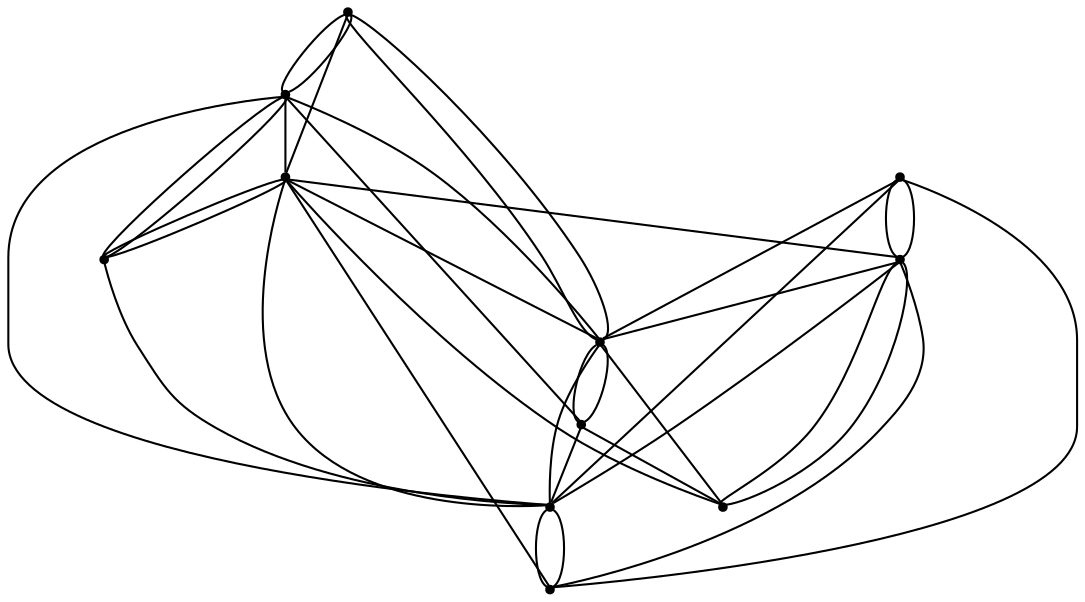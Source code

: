 graph {
  node [shape=point,comment="{\"directed\":false,\"doi\":\"10.1007/978-3-540-77537-9_31\",\"figure\":\"1 (1)\"}"]

  v0 [pos="976.2884930011837,1820.370059446855"]
  v1 [pos="945.8283564722815,1820.370059446855"]
  v2 [pos="884.9705955682798,1820.370059446855"]
  v3 [pos="854.5730030059815,1820.370059446855"]
  v4 [pos="824.1128346642781,1820.370059446855"]
  v5 [pos="702.397312856275,1820.370059446855"]
  v6 [pos="671.9371922337731,1820.370059446855"]
  v7 [pos="641.5395519522733,1820.370059446855"]
  v8 [pos="611.1419752963753,1820.370059446855"]
  v9 [pos="580.6818069546721,1820.370059446855"]
  v10 [pos="550.2216704257698,1820.370059446855"]

  v0 -- v1 [id="-1",pos="976.2884930011837,1820.370059446855 976.2510016153025,1828.7731727600099 969.4375904171965,1835.5839930447667 961.039647230991,1835.5839930447667 952.6417676703874,1835.5839930447667 945.8241571825604,1828.7731727600099 945.8283564722815,1820.370059446855"]
  v9 -- v8 [id="-3",pos="580.6818069546721,1820.370059446855 611.1419752963753,1820.370059446855 611.1419752963753,1820.370059446855 611.1419752963753,1820.370059446855"]
  v8 -- v7 [id="-4",pos="611.1419752963753,1820.370059446855 641.5395519522733,1820.370059446855 641.5395519522733,1820.370059446855 641.5395519522733,1820.370059446855"]
  v7 -- v6 [id="-5",pos="641.5395519522733,1820.370059446855 671.9371922337731,1820.370059446855 671.9371922337731,1820.370059446855 671.9371922337731,1820.370059446855"]
  v6 -- v5 [id="-6",pos="671.9371922337731,1820.370059446855 702.397312856275,1820.370059446855 702.397312856275,1820.370059446855 702.397312856275,1820.370059446855"]
  v5 -- v4 [id="-7",pos="702.397312856275,1820.370059446855 824.1128346642781,1820.370059446855 824.1128346642781,1820.370059446855 824.1128346642781,1820.370059446855"]
  v4 -- v3 [id="-8",pos="824.1128346642781,1820.370059446855 854.5730030059815,1820.370059446855 854.5730030059815,1820.370059446855 854.5730030059815,1820.370059446855"]
  v3 -- v2 [id="-9",pos="854.5730030059815,1820.370059446855 884.9705955682798,1820.370059446855 884.9705955682798,1820.370059446855 884.9705955682798,1820.370059446855"]
  v2 -- v1 [id="-10",pos="884.9705955682798,1820.370059446855 945.8283564722815,1820.370059446855 945.8283564722815,1820.370059446855 945.8283564722815,1820.370059446855"]
  v1 -- v0 [id="-11",pos="945.8283564722815,1820.370059446855 976.2884930011837,1820.370059446855 976.2884930011837,1820.370059446855 976.2884930011837,1820.370059446855"]
  v10 -- v3 [id="-13",pos="550.2216704257698,1820.370059446855 550.2633451949719,1736.431180156361 618.4223984119503,1668.29817276001 702.4056478101153,1668.29817276001 786.384761544161,1668.29817276001 854.5438147611396,1736.431180156361 854.5730030059815,1820.370059446855"]
  v10 -- v1 [id="-14",pos="550.2216704257698,1820.370059446855 550.2633451949719,1711.2428604819559 638.8709033345067,1622.6731945384633 748.043783001567,1622.6731945384633 857.2207983327465,1622.6731945384633 945.8241571825604,1711.2428604819559 945.8283564722815,1820.370059446855"]
  v10 -- v0 [id="-15",pos="550.2216704257698,1820.370059446855 550.2633451949719,1702.8482379566542 645.6885138223337,1607.4635540355337 763.2592730499977,1607.4635540355337 880.8300322776616,1607.4635540355337 976.2510016153025,1702.8482379566542 976.2884930011837,1820.370059446855"]
  v10 -- v4 [id="-16",pos="550.2216704257698,1820.370059446855 550.2633451949719,1744.8259298844773 611.6089872138444,1683.5036155700686 687.1901577616846,1683.5036155700686 762.7713919351266,1683.5036155700686 824.1128346642782,1744.8259298844773 824.1128346642781,1820.370059446855"]
  v10 -- v9 [id="-17",pos="550.2216704257698,1820.370059446855 550.2633451949719,1828.7731727600099 557.0809556827988,1835.5839930447667 565.4788352434025,1835.5839930447667 573.876778429608,1835.5839930447667 580.6943252918331,1828.7731727600099 580.6818069546721,1820.370059446855"]
  v9 -- v0 [id="-18",pos="580.6818069546721,1820.370059446855 580.6943252918331,1929.5097878889605 669.297684141647,2018.0836515253243 778.4747630984284,2018.0836515253243 887.6475791398868,2018.0836515253243 976.2510016153025,1929.5097878889605 976.2884930011837,1820.370059446855"]
  v8 -- v10 [id="-19",pos="611.1419752963753,1820.370059446855 611.1211060989734,1803.5889235756615 597.4901480386424,1789.9632125160913 580.6943252918331,1789.9632125160913 563.898502545024,1789.9632125160913 550.2633451949719,1803.5889235756615 550.2216704257698,1820.370059446855"]
  v7 -- v10 [id="-20",pos="641.5395519522733,1820.370059446855 641.5478869061137,1795.1943010503596 621.0993819835574,1774.7534448103472 595.9056160505428,1774.7534448103472 570.7119137431299,1774.7534448103472 550.2633451949719,1795.1943010503596 550.2216704257698,1820.370059446855"]
  v8 -- v0 [id="-21",pos="611.1419752963753,1820.370059446855 611.1211060989734,1921.1150381608445 692.9111173762831,2002.8738838195802 793.686053857138,2002.8738838195802 894.4609903379928,2002.8738838195802 976.2510016153025,1921.1150381608445 976.2884930011837,1820.370059446855"]
  v8 -- v6 [id="-22",pos="611.1419752963753,1820.370059446855 611.1211060989734,1837.1677952853117 624.7520641593046,1850.7936335476963 641.5478869061137,1850.7936335476963 658.3437096529228,1850.7936335476963 671.9747313388558,1837.1677952853117 671.9371922337731,1820.370059446855"]
  v7 -- v8 [id="-23",pos="641.5395519522733,1820.370059446855 641.5478869061137,1828.7731727600099 634.7345393336096,1835.5839930447667 626.3365961474042,1835.5839930447667 617.9345172970793,1835.5839930447667 611.1211060989734,1828.7731727600099 611.1419752963753,1820.370059446855"]
  v7 -- v6 [id="-24",pos="641.5395519522733,1820.370059446855 641.5478869061137,1828.7731727600099 648.3654973939407,1835.5839930447667 656.7633769545444,1835.5839930447667 665.1613201407499,1835.5839930447667 671.9747313388558,1828.7731727600099 671.9371922337731,1820.370059446855"]
  v6 -- v4 [id="-25",pos="671.9371922337731,1820.370059446855 671.9747313388558,1778.4048015941275 706.0541943217432,1744.3382342945447 748.043783001567,1744.3382342945447 790.0333080557889,1744.3382342945447 824.1128346642782,1778.4048015941275 824.1128346642781,1820.370059446855"]
  v6 -- v2 [id="-26",pos="671.9371922337731,1820.370059446855 671.9747313388558,1795.1943010503596 692.4232362614122,1774.7534448103472 717.6170021944267,1774.7534448103472 742.8107045018395,1774.7534448103472 763.2592730499977,1795.1943010503596 763.2592730499977,1820.3784230318938 763.2592730499977,1853.957294741544 790.5211891706599,1881.2088440634989 824.1128346642782,1881.2088440634989 857.7044801578965,1881.2088440634989 884.9705955682798,1853.957294741544 884.9705955682798,1820.370059446855"]
  v6 -- v0 [id="-27",pos="671.9371922337731,1820.370059446855 671.9747313388558,1803.5889235756615 685.6056893991869,1789.9632125160913 702.4056478101153,1789.9632125160913 719.2014705569245,1789.9632125160913 732.8324286172556,1803.5889235756615 732.8324286172556,1820.3784230318938 732.8324286172556,1887.5361664511943 787.3563244841819,1942.0434627879752 854.5438147611396,1942.0434627879752 921.7271057483762,1942.0434627879752 976.2510016153025,1887.5361664511943 976.2884930011837,1820.370059446855"]
  v5 -- v0 [id="-28",pos="702.397312856275,1820.370059446855 702.4056478101153,1895.9309161793103 763.7470905392669,1957.249032800848 839.3283247127089,1957.249032800848 914.9094952605491,1957.249032800848 976.2510016153025,1895.9309161793103 976.2884930011837,1820.370059446855"]
  v8 -- v5 [id="-29",pos="611.1419752963753,1820.370059446855 611.1211060989734,1845.562545013428 631.5696746471316,1866.003274050626 656.7633769545444,1866.003274050626 681.957142887559,1866.003274050626 702.4056478101153,1845.562545013428 702.397312856275,1820.370059446855"]
  v6 -- v5 [id="-30",pos="671.9371922337731,1820.370059446855 671.9747313388558,1828.7731727600099 678.792278201081,1835.5839930447667 687.1901577616846,1835.5839930447667 695.5881009478901,1835.5839930447667 702.4056478101153,1828.7731727600099 702.397312856275,1820.370059446855"]
  v10 -- v6 [id="-31",pos="550.2216704257698,1820.370059446855 550.2633451949719,1786.7995513222436 577.5294606053552,1759.5438043074175 611.1211060989734,1759.5438043074175 644.7127515925918,1759.5438043074175 671.9747313388558,1786.7995513222436 671.9371922337731,1820.370059446855"]
  v8 -- v9 [id="-32",pos="611.1419752963753,1820.370059446855 611.1211060989734,1828.7731727600099 604.3035592367482,1835.5839930447667 595.9056160505428,1835.5839930447667 587.5077364899391,1835.5839930447667 580.6943252918331,1828.7731727600099 580.6818069546721,1820.370059446855"]
  v10 -- v9 [id="-33",pos="550.2216704257698,1820.370059446855 580.6818069546721,1820.370059446855 580.6818069546721,1820.370059446855 580.6818069546721,1820.370059446855"]
  v3 -- v6 [id="-34",pos="854.5730030059815,1820.370059446855 854.5438147611396,1837.1677952853117 840.9086574110873,1850.7936335476963 824.1128346642782,1850.7936335476963 807.317011917469,1850.7936335476963 793.686053857138,1837.1677952853117 793.686053857138,1820.3784230318938 793.686053857138,1786.7995513222436 766.4240741108739,1759.5438043074175 732.8324286172556,1759.5438043074175 699.2407831236374,1759.5438043074175 671.9747313388558,1786.7995513222436 671.9371922337731,1820.370059446855"]
  v3 -- v4 [id="-35",pos="854.5730030059815,1820.370059446855 854.5438147611396,1828.7731727600099 847.7262042733125,1835.5839930447667 839.3283247127089,1835.5839930447667 830.9303815265034,1835.5839930447667 824.1128346642782,1828.7731727600099 824.1128346642781,1820.370059446855"]
  v3 -- v0 [id="-36",pos="854.5730030059815,1820.370059446855 854.5438147611396,1803.5889235756615 868.1747728214707,1789.9632125160913 884.9705955682798,1789.9632125160913 901.766418315089,1789.9632125160913 915.3973763754201,1803.5889235756615 915.3973763754201,1820.3784230318938 915.3973763754201,1837.1677952853117 929.0283344357513,1850.7936335476963 945.8241571825604,1850.7936335476963 962.6199799293695,1850.7936335476963 976.2510016153025,1837.1677952853117 976.2884930011837,1820.370059446855"]
  v3 -- v1 [id="-37",pos="854.5730030059815,1820.370059446855 854.5438147611396,1795.1943010503596 874.9881840195766,1774.7534448103472 900.1818863269895,1774.7534448103472 925.375652260004,1774.7534448103472 945.8241571825604,1795.1943010503596 945.8283564722815,1820.370059446855"]
  v2 -- v0 [id="-38",pos="884.9705955682798,1820.370059446855 884.9705955682798,1845.562545013428 905.4149648267169,1866.003274050626 930.6128664238507,1866.003274050626 955.8066323568654,1866.003274050626 976.2510016153025,1845.562545013428 976.2884930011837,1820.370059446855"]
  v2 -- v3 [id="-39",pos="884.9705955682798,1820.370059446855 884.9705955682798,1828.7731727600099 878.1530487060546,1835.5839930447667 869.7551055198492,1835.5839930447667 861.3572259592455,1835.5839930447667 854.5438147611396,1828.7731727600099 854.5730030059815,1820.370059446855"]
}